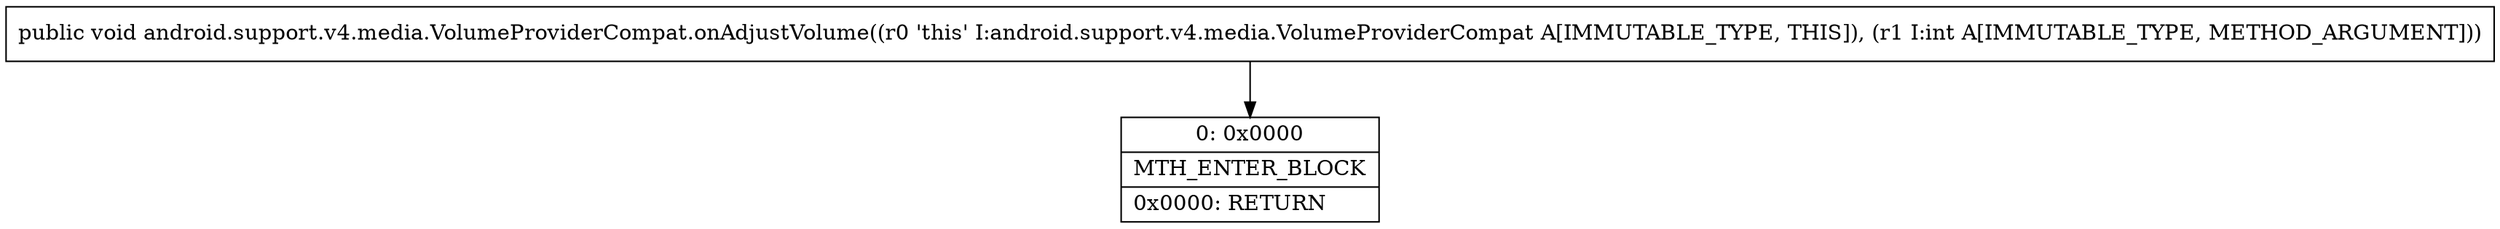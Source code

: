 digraph "CFG forandroid.support.v4.media.VolumeProviderCompat.onAdjustVolume(I)V" {
Node_0 [shape=record,label="{0\:\ 0x0000|MTH_ENTER_BLOCK\l|0x0000: RETURN   \l}"];
MethodNode[shape=record,label="{public void android.support.v4.media.VolumeProviderCompat.onAdjustVolume((r0 'this' I:android.support.v4.media.VolumeProviderCompat A[IMMUTABLE_TYPE, THIS]), (r1 I:int A[IMMUTABLE_TYPE, METHOD_ARGUMENT])) }"];
MethodNode -> Node_0;
}

